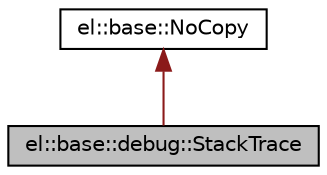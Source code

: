 digraph "el::base::debug::StackTrace"
{
  edge [fontname="Helvetica",fontsize="10",labelfontname="Helvetica",labelfontsize="10"];
  node [fontname="Helvetica",fontsize="10",shape=record];
  Node1 [label="el::base::debug::StackTrace",height=0.2,width=0.4,color="black", fillcolor="grey75", style="filled", fontcolor="black"];
  Node2 -> Node1 [dir="back",color="firebrick4",fontsize="10",style="solid"];
  Node2 [label="el::base::NoCopy",height=0.2,width=0.4,color="black", fillcolor="white", style="filled",URL="$d3/d8b/a00059.html",tooltip="Internal helper class that prevent copy constructor for class. "];
}
